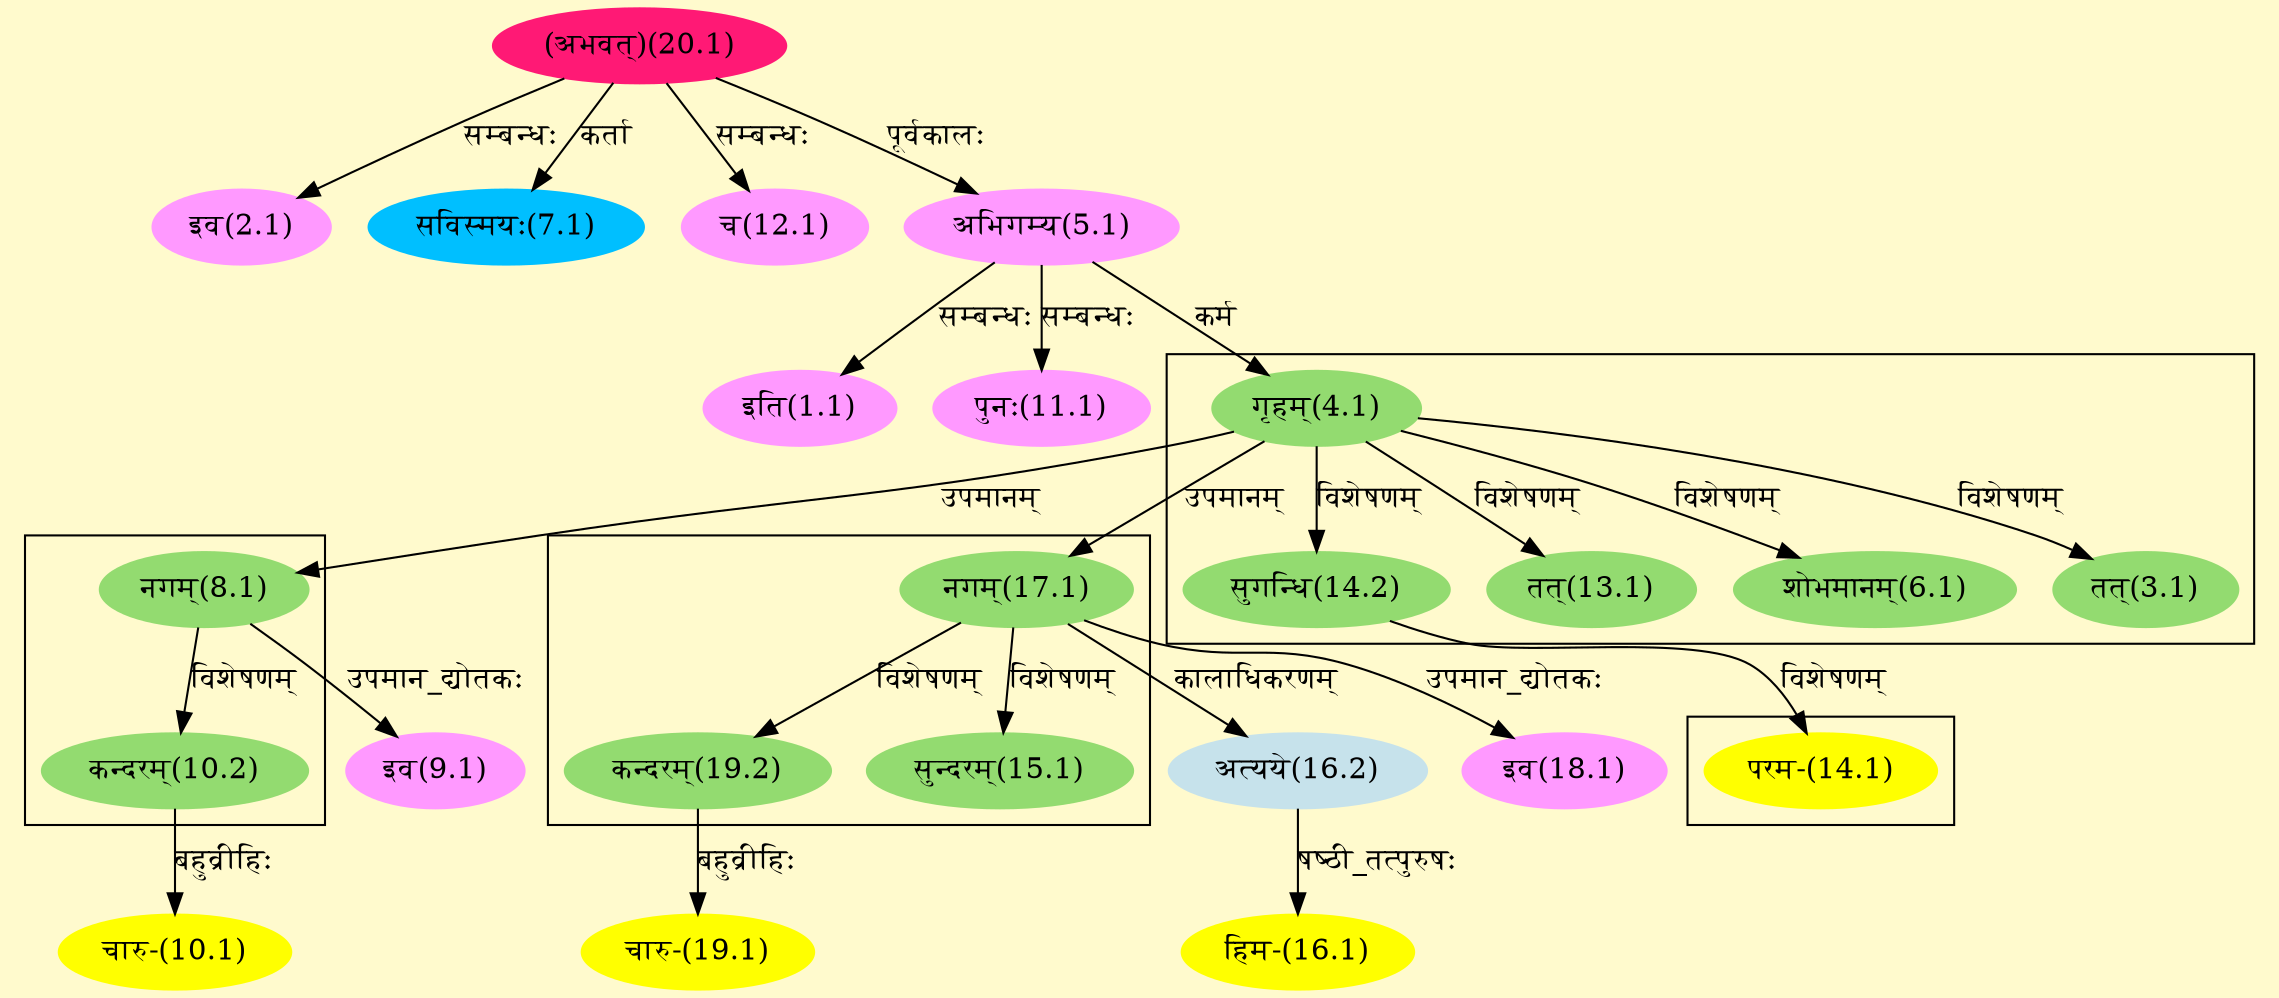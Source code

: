 digraph G{
rankdir=BT;
 compound=true;
 bgcolor="lemonchiffon1";

subgraph cluster_1{
Node3_1 [style=filled, color="#93DB70" label = "तत्(3.1)"]
Node4_1 [style=filled, color="#93DB70" label = "गृहम्(4.1)"]
Node6_1 [style=filled, color="#93DB70" label = "शोभमानम्(6.1)"]
Node13_1 [style=filled, color="#93DB70" label = "तत्(13.1)"]
Node14_2 [style=filled, color="#93DB70" label = "सुगन्धि(14.2)"]

}

subgraph cluster_2{
Node10_2 [style=filled, color="#93DB70" label = "कन्दरम्(10.2)"]
Node8_1 [style=filled, color="#93DB70" label = "नगम्(8.1)"]

}

subgraph cluster_3{
Node14_1 [style=filled, color="#FFFF00" label = "परम-(14.1)"]
Node14_2 [style=filled, color="#93DB70" label = "सुगन्धि(14.2)"]

}

subgraph cluster_4{
Node15_1 [style=filled, color="#93DB70" label = "सुन्दरम्(15.1)"]
Node17_1 [style=filled, color="#93DB70" label = "नगम्(17.1)"]
Node19_2 [style=filled, color="#93DB70" label = "कन्दरम्(19.2)"]

}
Node1_1 [style=filled, color="#FF99FF" label = "इति(1.1)"]
Node5_1 [style=filled, color="#FF99FF" label = "अभिगम्य(5.1)"]
Node2_1 [style=filled, color="#FF99FF" label = "इव(2.1)"]
Node20_1 [style=filled, color="#FF1975" label = "(अभवत्)(20.1)"]
Node4_1 [style=filled, color="#93DB70" label = "गृहम्(4.1)"]
Node7_1 [style=filled, color="#00BFFF" label = "सविस्मयः(7.1)"]
Node8_1 [style=filled, color="#93DB70" label = "नगम्(8.1)"]
Node9_1 [style=filled, color="#FF99FF" label = "इव(9.1)"]
Node10_1 [style=filled, color="#FFFF00" label = "चारु-(10.1)"]
Node10_2 [style=filled, color="#93DB70" label = "कन्दरम्(10.2)"]
Node11_1 [style=filled, color="#FF99FF" label = "पुनः(11.1)"]
Node12_1 [style=filled, color="#FF99FF" label = "च(12.1)"]
Node16_1 [style=filled, color="#FFFF00" label = "हिम-(16.1)"]
Node16_2 [style=filled, color="#C6E2EB" label = "अत्यये(16.2)"]
Node17_1 [style=filled, color="#93DB70" label = "नगम्(17.1)"]
Node18_1 [style=filled, color="#FF99FF" label = "इव(18.1)"]
Node19_1 [style=filled, color="#FFFF00" label = "चारु-(19.1)"]
Node19_2 [style=filled, color="#93DB70" label = "कन्दरम्(19.2)"]
/* Start of Relations section */

Node1_1 -> Node5_1 [  label="सम्बन्धः"  dir="back" ]
Node2_1 -> Node20_1 [  label="सम्बन्धः"  dir="back" ]
Node3_1 -> Node4_1 [  label="विशेषणम्"  dir="back" ]
Node4_1 -> Node5_1 [  label="कर्म"  dir="back" ]
Node5_1 -> Node20_1 [  label="पूर्वकालः"  dir="back" ]
Node6_1 -> Node4_1 [  label="विशेषणम्"  dir="back" ]
Node7_1 -> Node20_1 [  label="कर्ता"  dir="back" ]
Node8_1 -> Node4_1 [  label="उपमानम्"  dir="back" ]
Node9_1 -> Node8_1 [  label="उपमान_द्योतकः"  dir="back" ]
Node10_1 -> Node10_2 [  label="बहुव्रीहिः"  dir="back" ]
Node10_2 -> Node8_1 [  label="विशेषणम्"  dir="back" ]
Node11_1 -> Node5_1 [  label="सम्बन्धः"  dir="back" ]
Node12_1 -> Node20_1 [  label="सम्बन्धः"  dir="back" ]
Node13_1 -> Node4_1 [  label="विशेषणम्"  dir="back" ]
Node14_1 -> Node14_2 [  label="विशेषणम्"  dir="back" ]
Node14_2 -> Node4_1 [  label="विशेषणम्"  dir="back" ]
Node15_1 -> Node17_1 [  label="विशेषणम्"  dir="back" ]
Node16_1 -> Node16_2 [  label="षष्ठी_तत्पुरुषः"  dir="back" ]
Node16_2 -> Node17_1 [  label="कालाधिकरणम्"  dir="back" ]
Node17_1 -> Node4_1 [  label="उपमानम्"  dir="back" ]
Node18_1 -> Node17_1 [  label="उपमान_द्योतकः"  dir="back" ]
Node19_1 -> Node19_2 [  label="बहुव्रीहिः"  dir="back" ]
Node19_2 -> Node17_1 [  label="विशेषणम्"  dir="back" ]
}
